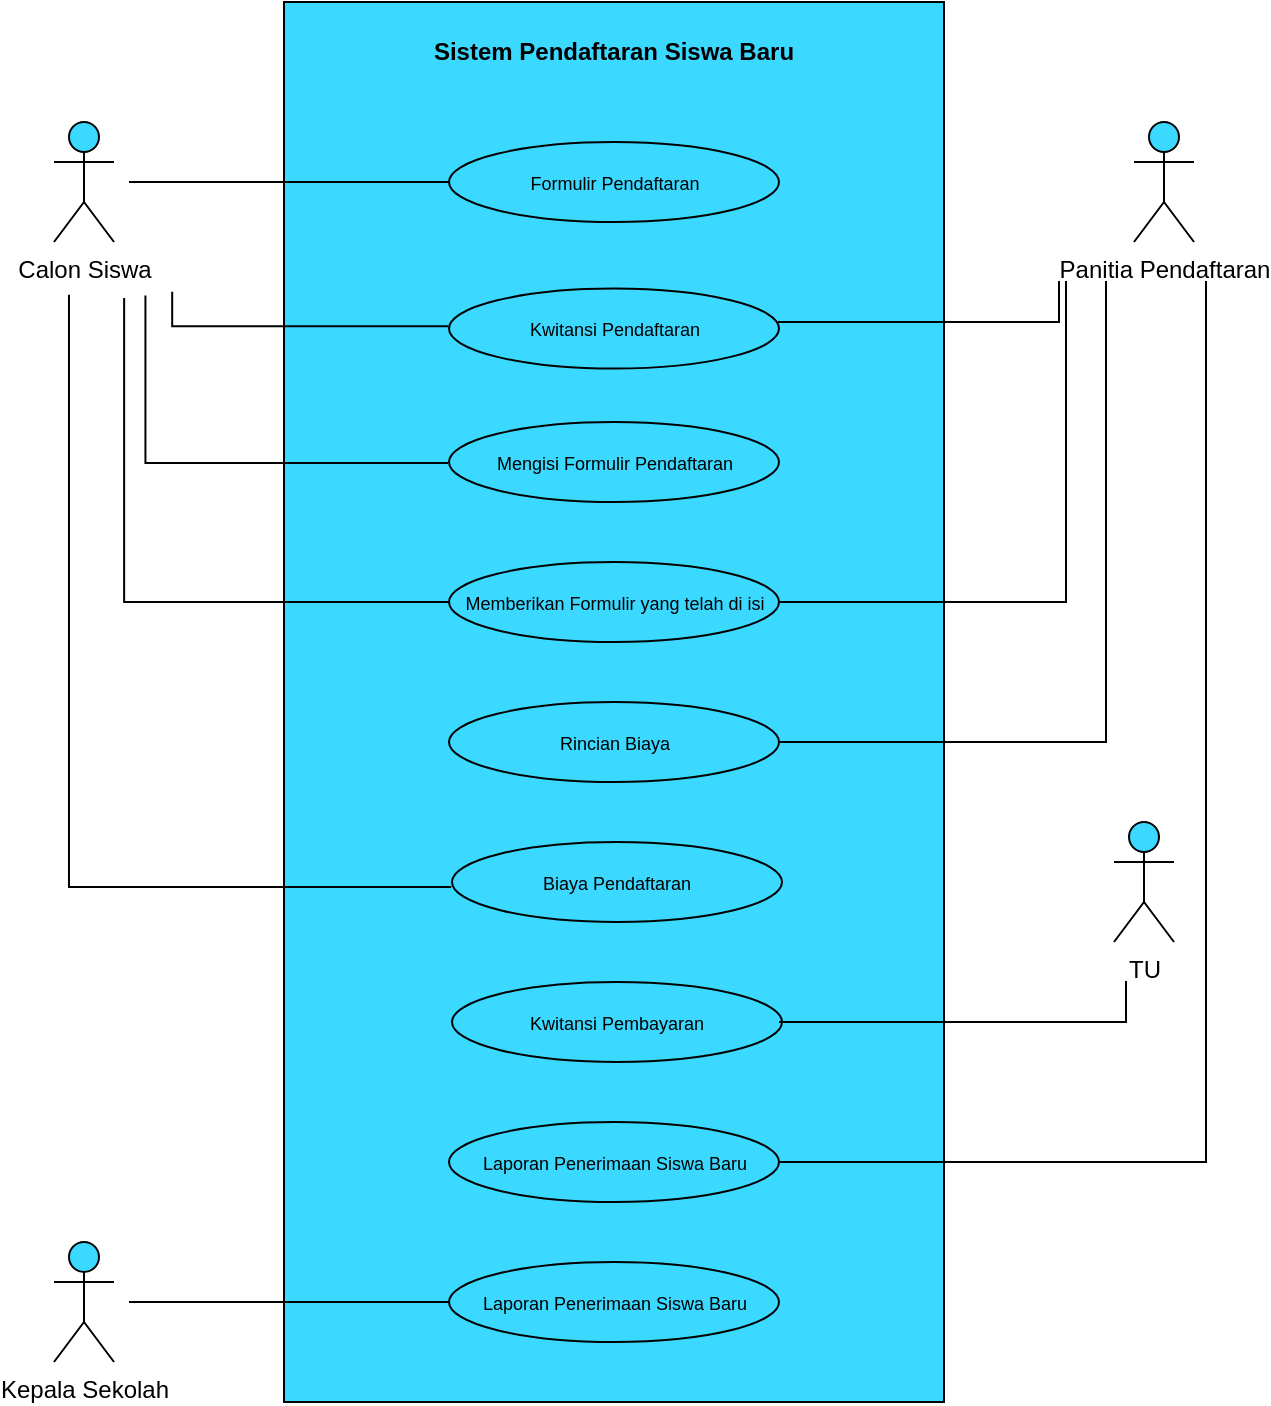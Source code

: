 <mxfile version="20.0.4" type="github">
  <diagram id="C5RBs43oDa-KdzZeNtuy" name="Page-1">
    <mxGraphModel dx="1422" dy="754" grid="1" gridSize="10" guides="1" tooltips="1" connect="1" arrows="1" fold="1" page="1" pageScale="1" pageWidth="827" pageHeight="1169" math="0" shadow="0">
      <root>
        <mxCell id="WIyWlLk6GJQsqaUBKTNV-0" />
        <mxCell id="WIyWlLk6GJQsqaUBKTNV-1" parent="WIyWlLk6GJQsqaUBKTNV-0" />
        <mxCell id="XHJ0ulQm2pWwU0JMd1qO-0" value="Calon Siswa" style="shape=umlActor;verticalLabelPosition=bottom;verticalAlign=top;html=1;outlineConnect=0;fillColor=#3BD8FF;" parent="WIyWlLk6GJQsqaUBKTNV-1" vertex="1">
          <mxGeometry x="150" y="150" width="30" height="60" as="geometry" />
        </mxCell>
        <mxCell id="XHJ0ulQm2pWwU0JMd1qO-4" value="" style="rounded=0;whiteSpace=wrap;html=1;strokeColor=#000000;fillColor=#3BD8FF;" parent="WIyWlLk6GJQsqaUBKTNV-1" vertex="1">
          <mxGeometry x="265" y="90" width="330" height="700" as="geometry" />
        </mxCell>
        <mxCell id="XHJ0ulQm2pWwU0JMd1qO-5" value="&lt;b&gt;Sistem Pendaftaran Siswa Baru&lt;/b&gt;" style="text;html=1;strokeColor=none;fillColor=none;align=center;verticalAlign=middle;whiteSpace=wrap;rounded=0;" parent="WIyWlLk6GJQsqaUBKTNV-1" vertex="1">
          <mxGeometry x="295" y="100" width="270" height="30" as="geometry" />
        </mxCell>
        <mxCell id="XHJ0ulQm2pWwU0JMd1qO-7" value="&lt;font style=&quot;font-size: 9px;&quot;&gt;Formulir Pendaftaran&lt;/font&gt;" style="ellipse;whiteSpace=wrap;html=1;align=center;newEdgeStyle={&quot;edgeStyle&quot;:&quot;entityRelationEdgeStyle&quot;,&quot;startArrow&quot;:&quot;none&quot;,&quot;endArrow&quot;:&quot;none&quot;,&quot;segment&quot;:10,&quot;curved&quot;:1};treeFolding=1;treeMoving=1;strokeColor=#000000;fillColor=#3BD8FF;" parent="WIyWlLk6GJQsqaUBKTNV-1" vertex="1">
          <mxGeometry x="347.5" y="160.0" width="165" height="40" as="geometry" />
        </mxCell>
        <mxCell id="XHJ0ulQm2pWwU0JMd1qO-9" value="&lt;font style=&quot;font-size: 9px;&quot;&gt;Mengisi Formulir Pendaftaran&lt;/font&gt;" style="ellipse;whiteSpace=wrap;html=1;align=center;newEdgeStyle={&quot;edgeStyle&quot;:&quot;entityRelationEdgeStyle&quot;,&quot;startArrow&quot;:&quot;none&quot;,&quot;endArrow&quot;:&quot;none&quot;,&quot;segment&quot;:10,&quot;curved&quot;:1};treeFolding=1;treeMoving=1;strokeColor=#000000;fillColor=#3BD8FF;" parent="WIyWlLk6GJQsqaUBKTNV-1" vertex="1">
          <mxGeometry x="347.5" y="300" width="165" height="40" as="geometry" />
        </mxCell>
        <mxCell id="XHJ0ulQm2pWwU0JMd1qO-10" value="&lt;font style=&quot;font-size: 9px;&quot;&gt;Memberikan Formulir yang telah di isi&lt;/font&gt;" style="ellipse;whiteSpace=wrap;html=1;align=center;newEdgeStyle={&quot;edgeStyle&quot;:&quot;entityRelationEdgeStyle&quot;,&quot;startArrow&quot;:&quot;none&quot;,&quot;endArrow&quot;:&quot;none&quot;,&quot;segment&quot;:10,&quot;curved&quot;:1};treeFolding=1;treeMoving=1;strokeColor=#000000;fillColor=#3BD8FF;" parent="WIyWlLk6GJQsqaUBKTNV-1" vertex="1">
          <mxGeometry x="347.5" y="370" width="165" height="40" as="geometry" />
        </mxCell>
        <mxCell id="XHJ0ulQm2pWwU0JMd1qO-12" value="&lt;font style=&quot;font-size: 9px;&quot;&gt;Kwitansi Pendaftaran&lt;/font&gt;" style="ellipse;whiteSpace=wrap;html=1;align=center;newEdgeStyle={&quot;edgeStyle&quot;:&quot;entityRelationEdgeStyle&quot;,&quot;startArrow&quot;:&quot;none&quot;,&quot;endArrow&quot;:&quot;none&quot;,&quot;segment&quot;:10,&quot;curved&quot;:1};treeFolding=1;treeMoving=1;strokeColor=#000000;fillColor=#3BD8FF;" parent="WIyWlLk6GJQsqaUBKTNV-1" vertex="1">
          <mxGeometry x="347.5" y="233.3" width="165" height="40" as="geometry" />
        </mxCell>
        <mxCell id="XHJ0ulQm2pWwU0JMd1qO-13" value="" style="line;strokeWidth=1;html=1;perimeter=backbonePerimeter;points=[];outlineConnect=0;fontSize=10;fillColor=#3BD8FF;" parent="WIyWlLk6GJQsqaUBKTNV-1" vertex="1">
          <mxGeometry x="187.5" y="175" width="160" height="10" as="geometry" />
        </mxCell>
        <mxCell id="XHJ0ulQm2pWwU0JMd1qO-14" value="Panitia Pendaftaran" style="shape=umlActor;verticalLabelPosition=bottom;verticalAlign=top;html=1;outlineConnect=0;fillColor=#3BD8FF;" parent="WIyWlLk6GJQsqaUBKTNV-1" vertex="1">
          <mxGeometry x="690" y="150" width="30" height="60" as="geometry" />
        </mxCell>
        <mxCell id="XHJ0ulQm2pWwU0JMd1qO-21" value="&lt;font style=&quot;font-size: 9px;&quot;&gt;Rincian Biaya&lt;/font&gt;" style="ellipse;whiteSpace=wrap;html=1;align=center;newEdgeStyle={&quot;edgeStyle&quot;:&quot;entityRelationEdgeStyle&quot;,&quot;startArrow&quot;:&quot;none&quot;,&quot;endArrow&quot;:&quot;none&quot;,&quot;segment&quot;:10,&quot;curved&quot;:1};treeFolding=1;treeMoving=1;strokeColor=#000000;fillColor=#3BD8FF;" parent="WIyWlLk6GJQsqaUBKTNV-1" vertex="1">
          <mxGeometry x="347.5" y="440" width="165" height="40" as="geometry" />
        </mxCell>
        <mxCell id="XHJ0ulQm2pWwU0JMd1qO-25" value="&lt;font style=&quot;font-size: 9px;&quot;&gt;Biaya Pendaftaran&lt;/font&gt;" style="ellipse;whiteSpace=wrap;html=1;align=center;newEdgeStyle={&quot;edgeStyle&quot;:&quot;entityRelationEdgeStyle&quot;,&quot;startArrow&quot;:&quot;none&quot;,&quot;endArrow&quot;:&quot;none&quot;,&quot;segment&quot;:10,&quot;curved&quot;:1};treeFolding=1;treeMoving=1;strokeColor=#000000;fillColor=#3BD8FF;" parent="WIyWlLk6GJQsqaUBKTNV-1" vertex="1">
          <mxGeometry x="349" y="510" width="165" height="40" as="geometry" />
        </mxCell>
        <mxCell id="XHJ0ulQm2pWwU0JMd1qO-26" value="TU" style="shape=umlActor;verticalLabelPosition=bottom;verticalAlign=top;html=1;outlineConnect=0;fillColor=#3BD8FF;" parent="WIyWlLk6GJQsqaUBKTNV-1" vertex="1">
          <mxGeometry x="680" y="500" width="30" height="60" as="geometry" />
        </mxCell>
        <mxCell id="XHJ0ulQm2pWwU0JMd1qO-29" value="&lt;font style=&quot;font-size: 9px;&quot;&gt;Kwitansi Pembayaran&lt;/font&gt;" style="ellipse;whiteSpace=wrap;html=1;align=center;newEdgeStyle={&quot;edgeStyle&quot;:&quot;entityRelationEdgeStyle&quot;,&quot;startArrow&quot;:&quot;none&quot;,&quot;endArrow&quot;:&quot;none&quot;,&quot;segment&quot;:10,&quot;curved&quot;:1};treeFolding=1;treeMoving=1;strokeColor=#000000;fillColor=#3BD8FF;" parent="WIyWlLk6GJQsqaUBKTNV-1" vertex="1">
          <mxGeometry x="349" y="580" width="165" height="40" as="geometry" />
        </mxCell>
        <mxCell id="XHJ0ulQm2pWwU0JMd1qO-34" value="&lt;font style=&quot;font-size: 9px;&quot;&gt;Laporan Penerimaan Siswa Baru&lt;/font&gt;" style="ellipse;whiteSpace=wrap;html=1;align=center;newEdgeStyle={&quot;edgeStyle&quot;:&quot;entityRelationEdgeStyle&quot;,&quot;startArrow&quot;:&quot;none&quot;,&quot;endArrow&quot;:&quot;none&quot;,&quot;segment&quot;:10,&quot;curved&quot;:1};treeFolding=1;treeMoving=1;strokeColor=#000000;fillColor=#3BD8FF;" parent="WIyWlLk6GJQsqaUBKTNV-1" vertex="1">
          <mxGeometry x="347.5" y="650" width="165" height="40" as="geometry" />
        </mxCell>
        <mxCell id="XHJ0ulQm2pWwU0JMd1qO-35" value="&lt;font style=&quot;font-size: 9px;&quot;&gt;Laporan Penerimaan Siswa Baru&lt;/font&gt;" style="ellipse;whiteSpace=wrap;html=1;align=center;newEdgeStyle={&quot;edgeStyle&quot;:&quot;entityRelationEdgeStyle&quot;,&quot;startArrow&quot;:&quot;none&quot;,&quot;endArrow&quot;:&quot;none&quot;,&quot;segment&quot;:10,&quot;curved&quot;:1};treeFolding=1;treeMoving=1;strokeColor=#000000;fillColor=#3BD8FF;" parent="WIyWlLk6GJQsqaUBKTNV-1" vertex="1">
          <mxGeometry x="347.5" y="720" width="165" height="40" as="geometry" />
        </mxCell>
        <mxCell id="XHJ0ulQm2pWwU0JMd1qO-37" value="Kepala Sekolah" style="shape=umlActor;verticalLabelPosition=bottom;verticalAlign=top;html=1;outlineConnect=0;fillColor=#3BD8FF;" parent="WIyWlLk6GJQsqaUBKTNV-1" vertex="1">
          <mxGeometry x="150" y="710" width="30" height="60" as="geometry" />
        </mxCell>
        <mxCell id="XHJ0ulQm2pWwU0JMd1qO-41" value="" style="line;strokeWidth=1;html=1;perimeter=backbonePerimeter;points=[];outlineConnect=0;fontSize=10;fillColor=#3BD8FF;" parent="WIyWlLk6GJQsqaUBKTNV-1" vertex="1">
          <mxGeometry x="187.5" y="735" width="160" height="10" as="geometry" />
        </mxCell>
        <mxCell id="XHJ0ulQm2pWwU0JMd1qO-42" value="" style="shape=partialRectangle;whiteSpace=wrap;html=1;bottom=0;right=0;fillColor=none;fontSize=9;strokeColor=#000000;strokeWidth=1;rotation=-90;" parent="WIyWlLk6GJQsqaUBKTNV-1" vertex="1">
          <mxGeometry x="269.5" y="175" width="16.67" height="137.49" as="geometry" />
        </mxCell>
        <mxCell id="XHJ0ulQm2pWwU0JMd1qO-43" value="" style="shape=partialRectangle;whiteSpace=wrap;html=1;bottom=0;right=0;fillColor=none;fontSize=9;strokeColor=#000000;strokeWidth=1;rotation=-180;" parent="WIyWlLk6GJQsqaUBKTNV-1" vertex="1">
          <mxGeometry x="512.5" y="230" width="140" height="20" as="geometry" />
        </mxCell>
        <mxCell id="XHJ0ulQm2pWwU0JMd1qO-44" value="" style="shape=partialRectangle;whiteSpace=wrap;html=1;bottom=0;right=0;fillColor=none;fontSize=9;strokeColor=#000000;strokeWidth=1;rotation=-180;" parent="WIyWlLk6GJQsqaUBKTNV-1" vertex="1">
          <mxGeometry x="513" y="230" width="143" height="160" as="geometry" />
        </mxCell>
        <mxCell id="XHJ0ulQm2pWwU0JMd1qO-46" value="" style="shape=partialRectangle;whiteSpace=wrap;html=1;bottom=0;right=0;fillColor=none;fontSize=9;strokeColor=#000000;strokeWidth=1;rotation=-90;" parent="WIyWlLk6GJQsqaUBKTNV-1" vertex="1">
          <mxGeometry x="229.5" y="203.5" width="83.22" height="150.78" as="geometry" />
        </mxCell>
        <mxCell id="XHJ0ulQm2pWwU0JMd1qO-47" value="" style="shape=partialRectangle;whiteSpace=wrap;html=1;bottom=0;right=0;fillColor=none;fontSize=9;strokeColor=#000000;strokeWidth=1;rotation=-90;" parent="WIyWlLk6GJQsqaUBKTNV-1" vertex="1">
          <mxGeometry x="190.21" y="233.3" width="151.55" height="161.83" as="geometry" />
        </mxCell>
        <mxCell id="XHJ0ulQm2pWwU0JMd1qO-48" value="" style="shape=partialRectangle;whiteSpace=wrap;html=1;bottom=0;right=0;fillColor=none;fontSize=9;strokeColor=#000000;strokeWidth=1;rotation=-180;" parent="WIyWlLk6GJQsqaUBKTNV-1" vertex="1">
          <mxGeometry x="513" y="230" width="163" height="230" as="geometry" />
        </mxCell>
        <mxCell id="XHJ0ulQm2pWwU0JMd1qO-51" value="" style="shape=partialRectangle;whiteSpace=wrap;html=1;bottom=0;right=0;fillColor=none;fontSize=9;strokeColor=#000000;strokeWidth=1;rotation=-90;" parent="WIyWlLk6GJQsqaUBKTNV-1" vertex="1">
          <mxGeometry x="105" y="289.4" width="295.58" height="190.6" as="geometry" />
        </mxCell>
        <mxCell id="XHJ0ulQm2pWwU0JMd1qO-53" value="" style="shape=partialRectangle;whiteSpace=wrap;html=1;bottom=0;right=0;fillColor=none;fontSize=9;strokeColor=#000000;strokeWidth=1;rotation=-180;" parent="WIyWlLk6GJQsqaUBKTNV-1" vertex="1">
          <mxGeometry x="513" y="580" width="173" height="20" as="geometry" />
        </mxCell>
        <mxCell id="XHJ0ulQm2pWwU0JMd1qO-54" value="" style="shape=partialRectangle;whiteSpace=wrap;html=1;bottom=0;right=0;fillColor=none;fontSize=9;strokeColor=#000000;strokeWidth=1;rotation=-180;" parent="WIyWlLk6GJQsqaUBKTNV-1" vertex="1">
          <mxGeometry x="513" y="230" width="213" height="440" as="geometry" />
        </mxCell>
      </root>
    </mxGraphModel>
  </diagram>
</mxfile>

